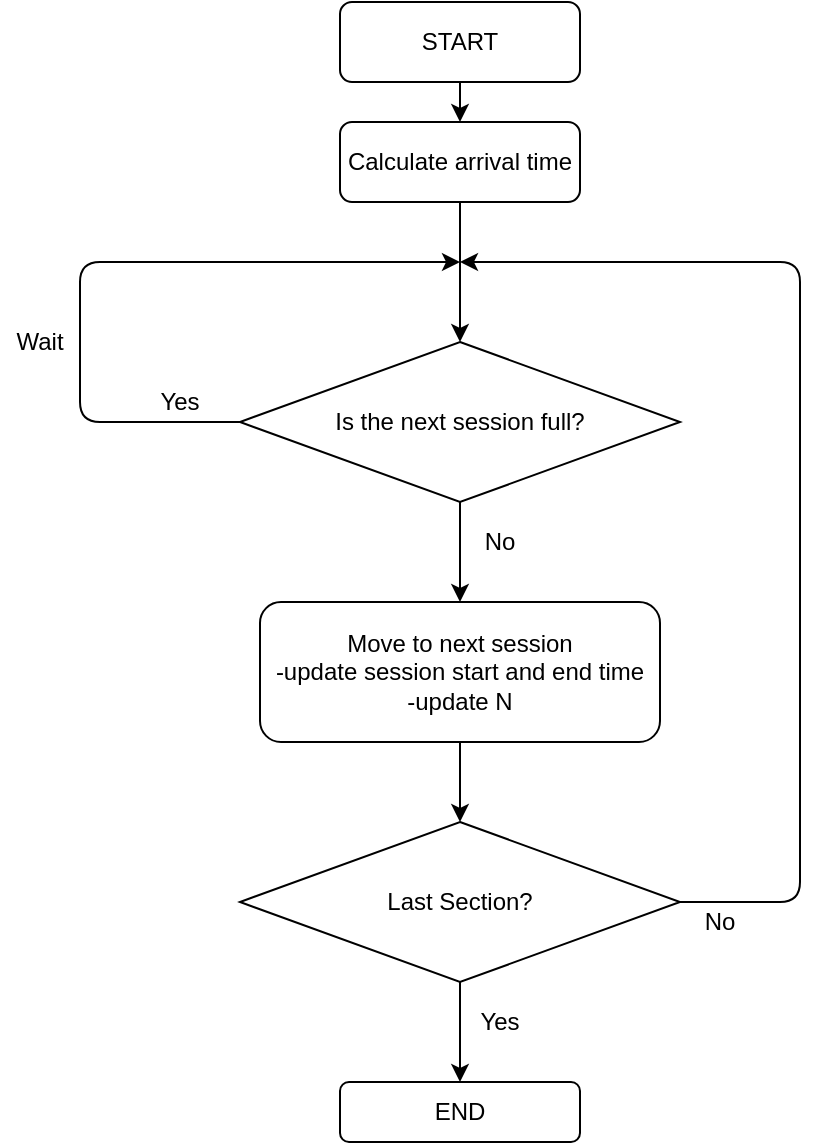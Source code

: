 <mxfile version="14.7.3" type="device"><diagram id="Xc0uVwgBy_Yjt2sSGILw" name="Page-1"><mxGraphModel dx="1038" dy="548" grid="1" gridSize="10" guides="1" tooltips="1" connect="1" arrows="1" fold="1" page="1" pageScale="1" pageWidth="850" pageHeight="1100" math="0" shadow="0"><root><mxCell id="0"/><mxCell id="1" parent="0"/><mxCell id="UlIsnDf4NgzU9pClGv-4-1" value="Is the next session full?" style="rhombus;whiteSpace=wrap;html=1;" vertex="1" parent="1"><mxGeometry x="240" y="240" width="220" height="80" as="geometry"/></mxCell><mxCell id="UlIsnDf4NgzU9pClGv-4-2" value="" style="endArrow=classic;html=1;exitX=0;exitY=0.5;exitDx=0;exitDy=0;" edge="1" parent="1" source="UlIsnDf4NgzU9pClGv-4-1"><mxGeometry width="50" height="50" relative="1" as="geometry"><mxPoint x="400" y="310" as="sourcePoint"/><mxPoint x="350" y="200" as="targetPoint"/><Array as="points"><mxPoint x="160" y="280"/><mxPoint x="160" y="200"/></Array></mxGeometry></mxCell><mxCell id="UlIsnDf4NgzU9pClGv-4-4" value="Wait" style="text;html=1;strokeColor=none;fillColor=none;align=center;verticalAlign=middle;whiteSpace=wrap;rounded=0;" vertex="1" parent="1"><mxGeometry x="120" y="230" width="40" height="20" as="geometry"/></mxCell><mxCell id="UlIsnDf4NgzU9pClGv-4-5" value="" style="endArrow=classic;html=1;" edge="1" parent="1"><mxGeometry width="50" height="50" relative="1" as="geometry"><mxPoint x="350" y="170" as="sourcePoint"/><mxPoint x="350" y="240" as="targetPoint"/></mxGeometry></mxCell><mxCell id="UlIsnDf4NgzU9pClGv-4-6" value="Yes" style="text;html=1;strokeColor=none;fillColor=none;align=center;verticalAlign=middle;whiteSpace=wrap;rounded=0;" vertex="1" parent="1"><mxGeometry x="190" y="260" width="40" height="20" as="geometry"/></mxCell><mxCell id="UlIsnDf4NgzU9pClGv-4-7" value="No" style="text;html=1;strokeColor=none;fillColor=none;align=center;verticalAlign=middle;whiteSpace=wrap;rounded=0;" vertex="1" parent="1"><mxGeometry x="350" y="330" width="40" height="20" as="geometry"/></mxCell><mxCell id="UlIsnDf4NgzU9pClGv-4-8" value="" style="endArrow=classic;html=1;exitX=0.5;exitY=1;exitDx=0;exitDy=0;" edge="1" parent="1" source="UlIsnDf4NgzU9pClGv-4-1"><mxGeometry width="50" height="50" relative="1" as="geometry"><mxPoint x="400" y="310" as="sourcePoint"/><mxPoint x="350" y="370" as="targetPoint"/></mxGeometry></mxCell><mxCell id="UlIsnDf4NgzU9pClGv-4-10" value="Move to next session&lt;br&gt;-update session start and end time&lt;br&gt;-update N" style="rounded=1;whiteSpace=wrap;html=1;" vertex="1" parent="1"><mxGeometry x="250" y="370" width="200" height="70" as="geometry"/></mxCell><mxCell id="UlIsnDf4NgzU9pClGv-4-11" value="" style="endArrow=classic;html=1;exitX=0.5;exitY=1;exitDx=0;exitDy=0;" edge="1" parent="1" source="UlIsnDf4NgzU9pClGv-4-10"><mxGeometry width="50" height="50" relative="1" as="geometry"><mxPoint x="400" y="360" as="sourcePoint"/><mxPoint x="350" y="480" as="targetPoint"/></mxGeometry></mxCell><mxCell id="UlIsnDf4NgzU9pClGv-4-12" value="Last Section?" style="rhombus;whiteSpace=wrap;html=1;" vertex="1" parent="1"><mxGeometry x="240" y="480" width="220" height="80" as="geometry"/></mxCell><mxCell id="UlIsnDf4NgzU9pClGv-4-13" value="" style="endArrow=classic;html=1;exitX=1;exitY=0.5;exitDx=0;exitDy=0;" edge="1" parent="1" source="UlIsnDf4NgzU9pClGv-4-12"><mxGeometry width="50" height="50" relative="1" as="geometry"><mxPoint x="400" y="360" as="sourcePoint"/><mxPoint x="350" y="200" as="targetPoint"/><Array as="points"><mxPoint x="520" y="520"/><mxPoint x="520" y="200"/></Array></mxGeometry></mxCell><mxCell id="UlIsnDf4NgzU9pClGv-4-16" value="No" style="text;html=1;strokeColor=none;fillColor=none;align=center;verticalAlign=middle;whiteSpace=wrap;rounded=0;" vertex="1" parent="1"><mxGeometry x="460" y="520" width="40" height="20" as="geometry"/></mxCell><mxCell id="UlIsnDf4NgzU9pClGv-4-17" value="" style="endArrow=classic;html=1;exitX=0.5;exitY=1;exitDx=0;exitDy=0;" edge="1" parent="1" source="UlIsnDf4NgzU9pClGv-4-12"><mxGeometry width="50" height="50" relative="1" as="geometry"><mxPoint x="400" y="420" as="sourcePoint"/><mxPoint x="350" y="610" as="targetPoint"/></mxGeometry></mxCell><mxCell id="UlIsnDf4NgzU9pClGv-4-18" value="Yes" style="text;html=1;strokeColor=none;fillColor=none;align=center;verticalAlign=middle;whiteSpace=wrap;rounded=0;" vertex="1" parent="1"><mxGeometry x="350" y="570" width="40" height="20" as="geometry"/></mxCell><mxCell id="UlIsnDf4NgzU9pClGv-4-23" style="edgeStyle=orthogonalEdgeStyle;rounded=0;orthogonalLoop=1;jettySize=auto;html=1;exitX=0.5;exitY=1;exitDx=0;exitDy=0;entryX=0.5;entryY=0;entryDx=0;entryDy=0;" edge="1" parent="1" source="UlIsnDf4NgzU9pClGv-4-19" target="UlIsnDf4NgzU9pClGv-4-21"><mxGeometry relative="1" as="geometry"/></mxCell><mxCell id="UlIsnDf4NgzU9pClGv-4-19" value="START" style="rounded=1;whiteSpace=wrap;html=1;" vertex="1" parent="1"><mxGeometry x="290" y="70" width="120" height="40" as="geometry"/></mxCell><mxCell id="UlIsnDf4NgzU9pClGv-4-20" value="END" style="rounded=1;whiteSpace=wrap;html=1;" vertex="1" parent="1"><mxGeometry x="290" y="610" width="120" height="30" as="geometry"/></mxCell><mxCell id="UlIsnDf4NgzU9pClGv-4-21" value="Calculate arrival time" style="rounded=1;whiteSpace=wrap;html=1;" vertex="1" parent="1"><mxGeometry x="290" y="130" width="120" height="40" as="geometry"/></mxCell></root></mxGraphModel></diagram></mxfile>